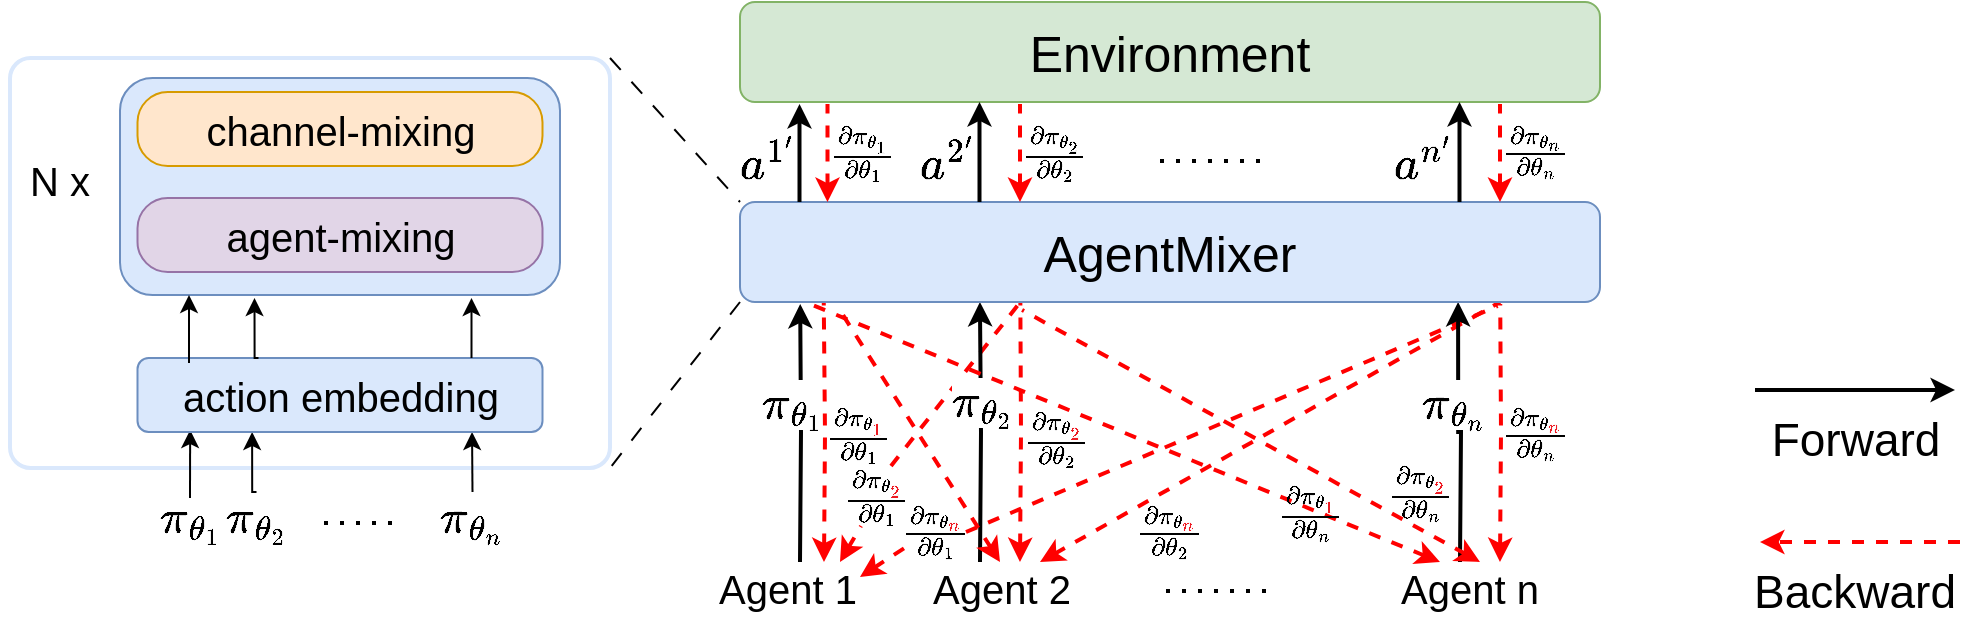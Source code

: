 <mxfile version="21.5.2" type="github">
  <diagram name="Page-1" id="ZG4Qfww9NUMxssmWWQ_g">
    <mxGraphModel dx="2210" dy="895" grid="1" gridSize="10" guides="1" tooltips="1" connect="1" arrows="1" fold="1" page="1" pageScale="1" pageWidth="850" pageHeight="1100" math="1" shadow="0">
      <root>
        <mxCell id="0" />
        <mxCell id="1" parent="0" />
        <mxCell id="wNCD5_dSifdcLgb01J3R-76" value="" style="rounded=1;whiteSpace=wrap;html=1;arcSize=5;strokeColor=#DAE8FC;strokeWidth=2;" parent="1" vertex="1">
          <mxGeometry x="-265" y="428" width="300" height="205" as="geometry" />
        </mxCell>
        <mxCell id="wNCD5_dSifdcLgb01J3R-118" style="edgeStyle=orthogonalEdgeStyle;rounded=0;orthogonalLoop=1;jettySize=auto;html=1;exitX=0.25;exitY=0;exitDx=0;exitDy=0;entryX=0.07;entryY=1.02;entryDx=0;entryDy=0;entryPerimeter=0;strokeWidth=2;" parent="1" target="wNCD5_dSifdcLgb01J3R-69" edge="1">
          <mxGeometry relative="1" as="geometry">
            <mxPoint x="130" y="560" as="targetPoint" />
            <mxPoint x="130" y="680" as="sourcePoint" />
          </mxGeometry>
        </mxCell>
        <mxCell id="wNCD5_dSifdcLgb01J3R-133" value="\( \pi_{\theta _{1}}&amp;nbsp; \)" style="edgeLabel;html=1;align=center;verticalAlign=middle;resizable=0;points=[];fontSize=20;" parent="wNCD5_dSifdcLgb01J3R-118" vertex="1" connectable="0">
          <mxGeometry x="0.249" y="1" relative="1" as="geometry">
            <mxPoint x="-3" y="1" as="offset" />
          </mxGeometry>
        </mxCell>
        <mxCell id="wNCD5_dSifdcLgb01J3R-119" style="edgeStyle=orthogonalEdgeStyle;rounded=0;orthogonalLoop=1;jettySize=auto;html=1;exitX=0.75;exitY=0;exitDx=0;exitDy=0;entryX=0.116;entryY=1;entryDx=0;entryDy=0;entryPerimeter=0;dashed=1;startArrow=classic;startFill=1;endArrow=none;endFill=0;strokeWidth=2;strokeColor=#FF0000;" parent="1" edge="1">
          <mxGeometry relative="1" as="geometry">
            <mxPoint x="142" y="680" as="sourcePoint" />
            <mxPoint x="141.88" y="550" as="targetPoint" />
          </mxGeometry>
        </mxCell>
        <mxCell id="wNCD5_dSifdcLgb01J3R-120" style="rounded=0;orthogonalLoop=1;jettySize=auto;html=1;exitX=0.75;exitY=0;exitDx=0;exitDy=0;entryX=0.326;entryY=1;entryDx=0;entryDy=0;entryPerimeter=0;dashed=1;startArrow=none;startFill=0;endArrow=none;endFill=0;strokeWidth=2;strokeColor=#FF0000;" parent="1" source="wNCD5_dSifdcLgb01J3R-155" target="wNCD5_dSifdcLgb01J3R-69" edge="1">
          <mxGeometry relative="1" as="geometry">
            <mxPoint x="296.25" y="756.5" as="sourcePoint" />
          </mxGeometry>
        </mxCell>
        <mxCell id="wNCD5_dSifdcLgb01J3R-122" style="rounded=0;orthogonalLoop=1;jettySize=auto;html=1;exitX=1;exitY=0.5;exitDx=0;exitDy=0;entryX=0.881;entryY=1.04;entryDx=0;entryDy=0;entryPerimeter=0;dashed=1;startArrow=none;startFill=0;endArrow=none;endFill=0;strokeWidth=2;strokeColor=#FF0000;" parent="1" source="wNCD5_dSifdcLgb01J3R-157" target="wNCD5_dSifdcLgb01J3R-69" edge="1">
          <mxGeometry relative="1" as="geometry" />
        </mxCell>
        <mxCell id="wNCD5_dSifdcLgb01J3R-125" style="edgeStyle=orthogonalEdgeStyle;rounded=0;orthogonalLoop=1;jettySize=auto;html=1;exitX=0.25;exitY=0;exitDx=0;exitDy=0;entryX=0.279;entryY=1;entryDx=0;entryDy=0;entryPerimeter=0;strokeWidth=2;" parent="1" target="wNCD5_dSifdcLgb01J3R-69" edge="1">
          <mxGeometry relative="1" as="geometry">
            <mxPoint x="220" y="680" as="sourcePoint" />
          </mxGeometry>
        </mxCell>
        <mxCell id="wNCD5_dSifdcLgb01J3R-134" value="\( \pi_{\theta _{2}}&amp;nbsp; \)" style="edgeLabel;html=1;align=center;verticalAlign=middle;resizable=0;points=[];fontSize=20;" parent="wNCD5_dSifdcLgb01J3R-125" vertex="1" connectable="0">
          <mxGeometry x="0.231" y="-1" relative="1" as="geometry">
            <mxPoint as="offset" />
          </mxGeometry>
        </mxCell>
        <mxCell id="wNCD5_dSifdcLgb01J3R-126" style="edgeStyle=orthogonalEdgeStyle;rounded=0;orthogonalLoop=1;jettySize=auto;html=1;exitX=0.75;exitY=0;exitDx=0;exitDy=0;entryX=0.326;entryY=1;entryDx=0;entryDy=0;entryPerimeter=0;dashed=1;startArrow=classic;startFill=1;endArrow=none;endFill=0;strokeWidth=2;strokeColor=#FF0000;" parent="1" target="wNCD5_dSifdcLgb01J3R-69" edge="1">
          <mxGeometry relative="1" as="geometry">
            <mxPoint x="240" y="680" as="sourcePoint" />
          </mxGeometry>
        </mxCell>
        <mxCell id="wNCD5_dSifdcLgb01J3R-127" style="rounded=0;orthogonalLoop=1;jettySize=auto;html=1;exitX=0.5;exitY=0;exitDx=0;exitDy=0;entryX=0.116;entryY=1.08;entryDx=0;entryDy=0;entryPerimeter=0;dashed=1;endArrow=none;endFill=0;startArrow=classic;startFill=1;strokeWidth=2;strokeColor=#FF0000;" parent="1" target="wNCD5_dSifdcLgb01J3R-69" edge="1">
          <mxGeometry relative="1" as="geometry">
            <mxPoint x="230" y="680" as="sourcePoint" />
          </mxGeometry>
        </mxCell>
        <mxCell id="wNCD5_dSifdcLgb01J3R-128" style="rounded=0;orthogonalLoop=1;jettySize=auto;html=1;exitX=1;exitY=0;exitDx=0;exitDy=0;dashed=1;endArrow=none;endFill=0;startArrow=classic;startFill=1;strokeWidth=2;strokeColor=#FF0000;" parent="1" edge="1">
          <mxGeometry relative="1" as="geometry">
            <mxPoint x="480" y="550" as="targetPoint" />
            <mxPoint x="250" y="680" as="sourcePoint" />
          </mxGeometry>
        </mxCell>
        <mxCell id="wNCD5_dSifdcLgb01J3R-123" style="edgeStyle=orthogonalEdgeStyle;rounded=0;orthogonalLoop=1;jettySize=auto;html=1;exitX=0.75;exitY=0;exitDx=0;exitDy=0;entryX=0.884;entryY=1.02;entryDx=0;entryDy=0;entryPerimeter=0;dashed=1;startArrow=classic;startFill=1;endArrow=none;endFill=0;strokeWidth=2;strokeColor=#FF0000;" parent="1" target="wNCD5_dSifdcLgb01J3R-69" edge="1">
          <mxGeometry relative="1" as="geometry">
            <mxPoint x="480" y="680" as="sourcePoint" />
          </mxGeometry>
        </mxCell>
        <mxCell id="wNCD5_dSifdcLgb01J3R-124" style="edgeStyle=orthogonalEdgeStyle;rounded=0;orthogonalLoop=1;jettySize=auto;html=1;exitX=0.25;exitY=0;exitDx=0;exitDy=0;entryX=0.835;entryY=1;entryDx=0;entryDy=0;entryPerimeter=0;strokeWidth=2;" parent="1" target="wNCD5_dSifdcLgb01J3R-69" edge="1">
          <mxGeometry relative="1" as="geometry">
            <mxPoint x="460" y="680" as="sourcePoint" />
          </mxGeometry>
        </mxCell>
        <mxCell id="wNCD5_dSifdcLgb01J3R-135" value="\( \pi_{\theta _{n}}&amp;nbsp; \)" style="edgeLabel;html=1;align=center;verticalAlign=middle;resizable=0;points=[];fontSize=20;" parent="wNCD5_dSifdcLgb01J3R-124" vertex="1" connectable="0">
          <mxGeometry x="0.236" y="2" relative="1" as="geometry">
            <mxPoint as="offset" />
          </mxGeometry>
        </mxCell>
        <mxCell id="wNCD5_dSifdcLgb01J3R-129" style="rounded=0;orthogonalLoop=1;jettySize=auto;html=1;exitX=0;exitY=0;exitDx=0;exitDy=0;entryX=0.07;entryY=0.98;entryDx=0;entryDy=0;entryPerimeter=0;startArrow=classic;startFill=1;endArrow=none;endFill=0;dashed=1;strokeWidth=2;strokeColor=#FF0000;" parent="1" target="wNCD5_dSifdcLgb01J3R-69" edge="1">
          <mxGeometry relative="1" as="geometry">
            <mxPoint x="450" y="680" as="sourcePoint" />
          </mxGeometry>
        </mxCell>
        <mxCell id="wNCD5_dSifdcLgb01J3R-132" style="rounded=0;orthogonalLoop=1;jettySize=auto;html=1;exitX=0.5;exitY=0;exitDx=0;exitDy=0;entryX=0.328;entryY=1.08;entryDx=0;entryDy=0;entryPerimeter=0;endArrow=none;endFill=0;startArrow=classic;startFill=1;dashed=1;strokeWidth=2;strokeColor=#FF0000;" parent="1" target="wNCD5_dSifdcLgb01J3R-69" edge="1">
          <mxGeometry relative="1" as="geometry">
            <mxPoint x="470" y="680" as="sourcePoint" />
          </mxGeometry>
        </mxCell>
        <mxCell id="wNCD5_dSifdcLgb01J3R-61" style="edgeStyle=orthogonalEdgeStyle;rounded=0;orthogonalLoop=1;jettySize=auto;html=1;exitX=1;exitY=0.25;exitDx=0;exitDy=0;entryX=0;entryY=0.25;entryDx=0;entryDy=0;strokeWidth=2;" parent="1" edge="1">
          <mxGeometry relative="1" as="geometry">
            <mxPoint x="607.5" y="594" as="sourcePoint" />
            <mxPoint x="707.5" y="594" as="targetPoint" />
          </mxGeometry>
        </mxCell>
        <mxCell id="wNCD5_dSifdcLgb01J3R-62" value="&lt;font style=&quot;font-size: 23px;&quot;&gt;Forward&lt;/font&gt;" style="text;html=1;strokeColor=none;fillColor=none;align=center;verticalAlign=middle;whiteSpace=wrap;rounded=0;fontSize=23;" parent="1" vertex="1">
          <mxGeometry x="617.5" y="604" width="80" height="30" as="geometry" />
        </mxCell>
        <mxCell id="wNCD5_dSifdcLgb01J3R-63" style="edgeStyle=orthogonalEdgeStyle;rounded=0;orthogonalLoop=1;jettySize=auto;html=1;exitX=0;exitY=0.75;exitDx=0;exitDy=0;entryX=1;entryY=0.75;entryDx=0;entryDy=0;strokeColor=#FF0000;dashed=1;strokeWidth=2;" parent="1" edge="1">
          <mxGeometry relative="1" as="geometry">
            <mxPoint x="710" y="670" as="sourcePoint" />
            <mxPoint x="610" y="670" as="targetPoint" />
          </mxGeometry>
        </mxCell>
        <mxCell id="wNCD5_dSifdcLgb01J3R-64" value="&lt;font style=&quot;font-size: 23px;&quot;&gt;Backward&lt;/font&gt;" style="text;html=1;strokeColor=none;fillColor=none;align=center;verticalAlign=middle;whiteSpace=wrap;rounded=0;" parent="1" vertex="1">
          <mxGeometry x="600" y="680" width="115" height="30" as="geometry" />
        </mxCell>
        <mxCell id="wNCD5_dSifdcLgb01J3R-78" style="rounded=0;orthogonalLoop=1;jettySize=auto;html=1;exitX=0;exitY=1;exitDx=0;exitDy=0;entryX=1;entryY=1;entryDx=0;entryDy=0;dashed=1;dashPattern=8 8;endArrow=none;endFill=0;strokeWidth=1;" parent="1" source="wNCD5_dSifdcLgb01J3R-69" target="wNCD5_dSifdcLgb01J3R-76" edge="1">
          <mxGeometry relative="1" as="geometry" />
        </mxCell>
        <mxCell id="wNCD5_dSifdcLgb01J3R-69" value="&lt;span style=&quot;font-size: 25px;&quot;&gt;AgentMixer&lt;/span&gt;" style="rounded=1;whiteSpace=wrap;html=1;fillColor=#dae8fc;strokeColor=#6c8ebf;" parent="1" vertex="1">
          <mxGeometry x="100" y="500" width="430" height="50" as="geometry" />
        </mxCell>
        <mxCell id="wNCD5_dSifdcLgb01J3R-71" value="\(\frac{\partial\pi_{\theta _{\color{Red} 1}}}{\partial\theta _1} \)" style="text;html=1;strokeColor=none;fillColor=none;align=center;verticalAlign=middle;whiteSpace=wrap;rounded=0;fontSize=15;fontColor=#000000;" parent="1" vertex="1">
          <mxGeometry x="144" y="601" width="30" height="30" as="geometry" />
        </mxCell>
        <mxCell id="wNCD5_dSifdcLgb01J3R-72" value="\( \frac{\partial\pi_{\theta _1}}{\partial\theta _1} \)" style="text;html=1;strokeColor=none;fillColor=none;align=center;verticalAlign=middle;whiteSpace=wrap;rounded=0;fontSize=15;fontColor=#000000;" parent="1" vertex="1">
          <mxGeometry x="153" y="460" width="17" height="30" as="geometry" />
        </mxCell>
        <mxCell id="wNCD5_dSifdcLgb01J3R-77" style="rounded=0;orthogonalLoop=1;jettySize=auto;html=1;exitX=1;exitY=0;exitDx=0;exitDy=0;entryX=0;entryY=0;entryDx=0;entryDy=0;dashed=1;dashPattern=8 8;endArrow=none;endFill=0;" parent="1" source="wNCD5_dSifdcLgb01J3R-76" target="wNCD5_dSifdcLgb01J3R-69" edge="1">
          <mxGeometry relative="1" as="geometry" />
        </mxCell>
        <mxCell id="wNCD5_dSifdcLgb01J3R-86" style="edgeStyle=orthogonalEdgeStyle;rounded=0;orthogonalLoop=1;jettySize=auto;html=1;exitX=0.5;exitY=0;exitDx=0;exitDy=0;entryX=0.13;entryY=0.973;entryDx=0;entryDy=0;entryPerimeter=0;" parent="1" source="wNCD5_dSifdcLgb01J3R-80" target="wNCD5_dSifdcLgb01J3R-84" edge="1">
          <mxGeometry relative="1" as="geometry" />
        </mxCell>
        <mxCell id="wNCD5_dSifdcLgb01J3R-80" value="\( \pi_{\theta _{1}}&amp;nbsp; \)" style="text;html=1;strokeColor=none;fillColor=none;align=center;verticalAlign=middle;whiteSpace=wrap;rounded=0;fontSize=20;" parent="1" vertex="1">
          <mxGeometry x="-185" y="648" width="20" height="20" as="geometry" />
        </mxCell>
        <mxCell id="wNCD5_dSifdcLgb01J3R-87" style="edgeStyle=orthogonalEdgeStyle;rounded=0;orthogonalLoop=1;jettySize=auto;html=1;exitX=0.5;exitY=0;exitDx=0;exitDy=0;entryX=0.283;entryY=1;entryDx=0;entryDy=0;entryPerimeter=0;" parent="1" source="wNCD5_dSifdcLgb01J3R-81" target="wNCD5_dSifdcLgb01J3R-84" edge="1">
          <mxGeometry relative="1" as="geometry" />
        </mxCell>
        <mxCell id="wNCD5_dSifdcLgb01J3R-81" value="\( \pi_{\theta _{2}}&amp;nbsp; \)" style="text;html=1;strokeColor=none;fillColor=none;align=center;verticalAlign=middle;whiteSpace=wrap;rounded=0;fontSize=20;" parent="1" vertex="1">
          <mxGeometry x="-153" y="645" width="22.5" height="26" as="geometry" />
        </mxCell>
        <mxCell id="wNCD5_dSifdcLgb01J3R-88" style="edgeStyle=orthogonalEdgeStyle;rounded=0;orthogonalLoop=1;jettySize=auto;html=1;exitX=0.5;exitY=0;exitDx=0;exitDy=0;entryX=0.826;entryY=1;entryDx=0;entryDy=0;entryPerimeter=0;" parent="1" source="wNCD5_dSifdcLgb01J3R-82" target="wNCD5_dSifdcLgb01J3R-84" edge="1">
          <mxGeometry relative="1" as="geometry" />
        </mxCell>
        <mxCell id="wNCD5_dSifdcLgb01J3R-82" value="\( \pi_{\theta _{n}}&amp;nbsp; \)" style="text;html=1;strokeColor=none;fillColor=none;align=center;verticalAlign=middle;whiteSpace=wrap;rounded=0;fontSize=20;" parent="1" vertex="1">
          <mxGeometry x="-45" y="645" width="22.5" height="26" as="geometry" />
        </mxCell>
        <mxCell id="wNCD5_dSifdcLgb01J3R-83" value="" style="endArrow=none;dashed=1;html=1;dashPattern=1 3;strokeWidth=2;rounded=0;" parent="1" edge="1">
          <mxGeometry width="50" height="50" relative="1" as="geometry">
            <mxPoint x="-108" y="660.5" as="sourcePoint" />
            <mxPoint x="-68" y="660.5" as="targetPoint" />
          </mxGeometry>
        </mxCell>
        <mxCell id="wNCD5_dSifdcLgb01J3R-84" value="&lt;span style=&quot;font-size: 20px;&quot;&gt;action embedding&lt;/span&gt;" style="rounded=1;whiteSpace=wrap;html=1;fillColor=#dae8fc;strokeColor=#6c8ebf;fontSize=20;" parent="1" vertex="1">
          <mxGeometry x="-201.25" y="578" width="202.5" height="37" as="geometry" />
        </mxCell>
        <mxCell id="wNCD5_dSifdcLgb01J3R-91" value="" style="rounded=1;whiteSpace=wrap;html=1;fillColor=#dae8fc;strokeColor=#6c8ebf;fontSize=20;" parent="1" vertex="1">
          <mxGeometry x="-210" y="438" width="220" height="108.5" as="geometry" />
        </mxCell>
        <mxCell id="wNCD5_dSifdcLgb01J3R-90" value="channel-mixing" style="rounded=1;whiteSpace=wrap;html=1;fillColor=#ffe6cc;strokeColor=#d79b00;fontSize=20;arcSize=41;" parent="1" vertex="1">
          <mxGeometry x="-201.25" y="445" width="202.5" height="37" as="geometry" />
        </mxCell>
        <mxCell id="wNCD5_dSifdcLgb01J3R-92" value="agent-mixing" style="rounded=1;whiteSpace=wrap;html=1;fillColor=#e1d5e7;strokeColor=#9673a6;fontSize=20;arcSize=41;" parent="1" vertex="1">
          <mxGeometry x="-201.25" y="498" width="202.5" height="37" as="geometry" />
        </mxCell>
        <mxCell id="wNCD5_dSifdcLgb01J3R-93" value="&lt;font style=&quot;font-size: 20px;&quot;&gt;N x&lt;/font&gt;" style="text;html=1;strokeColor=none;fillColor=none;align=center;verticalAlign=middle;whiteSpace=wrap;rounded=0;" parent="1" vertex="1">
          <mxGeometry x="-270" y="474" width="60" height="30" as="geometry" />
        </mxCell>
        <mxCell id="wNCD5_dSifdcLgb01J3R-96" style="edgeStyle=orthogonalEdgeStyle;rounded=0;orthogonalLoop=1;jettySize=auto;html=1;exitX=0.5;exitY=0;exitDx=0;exitDy=0;entryX=0.13;entryY=0.973;entryDx=0;entryDy=0;entryPerimeter=0;" parent="1" edge="1">
          <mxGeometry relative="1" as="geometry">
            <mxPoint x="-175.5" y="580.5" as="sourcePoint" />
            <mxPoint x="-175.5" y="546.5" as="targetPoint" />
          </mxGeometry>
        </mxCell>
        <mxCell id="wNCD5_dSifdcLgb01J3R-97" style="edgeStyle=orthogonalEdgeStyle;rounded=0;orthogonalLoop=1;jettySize=auto;html=1;exitX=0.5;exitY=0;exitDx=0;exitDy=0;entryX=0.283;entryY=1;entryDx=0;entryDy=0;entryPerimeter=0;" parent="1" edge="1">
          <mxGeometry relative="1" as="geometry">
            <mxPoint x="-140.75" y="578" as="sourcePoint" />
            <mxPoint x="-142.75" y="548" as="targetPoint" />
          </mxGeometry>
        </mxCell>
        <mxCell id="wNCD5_dSifdcLgb01J3R-98" style="edgeStyle=orthogonalEdgeStyle;rounded=0;orthogonalLoop=1;jettySize=auto;html=1;exitX=0.5;exitY=0;exitDx=0;exitDy=0;entryX=0.826;entryY=1;entryDx=0;entryDy=0;entryPerimeter=0;" parent="1" edge="1">
          <mxGeometry relative="1" as="geometry">
            <mxPoint x="-34.25" y="578" as="sourcePoint" />
            <mxPoint x="-34.25" y="548" as="targetPoint" />
          </mxGeometry>
        </mxCell>
        <mxCell id="wNCD5_dSifdcLgb01J3R-113" value="&lt;span style=&quot;font-size: 25px;&quot;&gt;Environment&lt;/span&gt;" style="rounded=1;whiteSpace=wrap;html=1;fillColor=#d5e8d4;strokeColor=#82b366;" parent="1" vertex="1">
          <mxGeometry x="100" y="400" width="430" height="50" as="geometry" />
        </mxCell>
        <mxCell id="wNCD5_dSifdcLgb01J3R-136" value="&lt;span style=&quot;color: rgb(0, 0, 0); font-family: Helvetica; font-size: 20px; font-style: normal; font-variant-ligatures: normal; font-variant-caps: normal; font-weight: 400; letter-spacing: normal; orphans: 2; text-align: center; text-indent: 0px; text-transform: none; widows: 2; word-spacing: 0px; -webkit-text-stroke-width: 0px; background-color: rgb(255, 255, 255); text-decoration-thickness: initial; text-decoration-style: initial; text-decoration-color: initial; float: none; display: inline !important;&quot;&gt;\( a^{1&#39;} \)&lt;/span&gt;" style="text;whiteSpace=wrap;html=1;" parent="1" vertex="1">
          <mxGeometry x="98" y="460" width="20" height="40" as="geometry" />
        </mxCell>
        <mxCell id="wNCD5_dSifdcLgb01J3R-137" style="edgeStyle=orthogonalEdgeStyle;rounded=0;orthogonalLoop=1;jettySize=auto;html=1;exitX=0.25;exitY=0;exitDx=0;exitDy=0;entryX=0.07;entryY=1.02;entryDx=0;entryDy=0;entryPerimeter=0;strokeWidth=2;" parent="1" edge="1">
          <mxGeometry relative="1" as="geometry">
            <mxPoint x="129.75" y="451" as="targetPoint" />
            <mxPoint x="129.75" y="500" as="sourcePoint" />
          </mxGeometry>
        </mxCell>
        <mxCell id="wNCD5_dSifdcLgb01J3R-139" style="edgeStyle=orthogonalEdgeStyle;rounded=0;orthogonalLoop=1;jettySize=auto;html=1;exitX=0.25;exitY=0;exitDx=0;exitDy=0;entryX=0.279;entryY=1;entryDx=0;entryDy=0;entryPerimeter=0;strokeWidth=2;" parent="1" edge="1">
          <mxGeometry relative="1" as="geometry">
            <mxPoint x="219.75" y="500" as="sourcePoint" />
            <mxPoint x="219.75" y="450" as="targetPoint" />
          </mxGeometry>
        </mxCell>
        <mxCell id="wNCD5_dSifdcLgb01J3R-141" style="edgeStyle=orthogonalEdgeStyle;rounded=0;orthogonalLoop=1;jettySize=auto;html=1;exitX=0.25;exitY=0;exitDx=0;exitDy=0;entryX=0.835;entryY=1;entryDx=0;entryDy=0;entryPerimeter=0;strokeWidth=2;" parent="1" edge="1">
          <mxGeometry relative="1" as="geometry">
            <mxPoint x="459.75" y="500" as="sourcePoint" />
            <mxPoint x="459.75" y="450" as="targetPoint" />
          </mxGeometry>
        </mxCell>
        <mxCell id="wNCD5_dSifdcLgb01J3R-144" value="&lt;span style=&quot;color: rgb(0, 0, 0); font-family: Helvetica; font-size: 20px; font-style: normal; font-variant-ligatures: normal; font-variant-caps: normal; font-weight: 400; letter-spacing: normal; orphans: 2; text-align: center; text-indent: 0px; text-transform: none; widows: 2; word-spacing: 0px; -webkit-text-stroke-width: 0px; background-color: rgb(255, 255, 255); text-decoration-thickness: initial; text-decoration-style: initial; text-decoration-color: initial; float: none; display: inline !important;&quot;&gt;\( a^{2&#39;} \)&lt;/span&gt;" style="text;whiteSpace=wrap;html=1;" parent="1" vertex="1">
          <mxGeometry x="188" y="460" width="20" height="40" as="geometry" />
        </mxCell>
        <mxCell id="wNCD5_dSifdcLgb01J3R-145" value="&lt;span style=&quot;color: rgb(0, 0, 0); font-family: Helvetica; font-size: 20px; font-style: normal; font-variant-ligatures: normal; font-variant-caps: normal; font-weight: 400; letter-spacing: normal; orphans: 2; text-align: center; text-indent: 0px; text-transform: none; widows: 2; word-spacing: 0px; -webkit-text-stroke-width: 0px; background-color: rgb(255, 255, 255); text-decoration-thickness: initial; text-decoration-style: initial; text-decoration-color: initial; float: none; display: inline !important;&quot;&gt;\( a^{n&#39;} \)&lt;/span&gt;" style="text;whiteSpace=wrap;html=1;" parent="1" vertex="1">
          <mxGeometry x="425" y="460" width="20" height="40" as="geometry" />
        </mxCell>
        <mxCell id="wNCD5_dSifdcLgb01J3R-146" value="" style="endArrow=none;dashed=1;html=1;dashPattern=1 3;strokeWidth=2;rounded=0;" parent="1" edge="1">
          <mxGeometry width="50" height="50" relative="1" as="geometry">
            <mxPoint x="310" y="479.5" as="sourcePoint" />
            <mxPoint x="360" y="479.5" as="targetPoint" />
          </mxGeometry>
        </mxCell>
        <mxCell id="wNCD5_dSifdcLgb01J3R-147" value="" style="endArrow=none;dashed=1;html=1;dashPattern=1 3;strokeWidth=2;rounded=0;" parent="1" edge="1">
          <mxGeometry width="50" height="50" relative="1" as="geometry">
            <mxPoint x="313" y="694.5" as="sourcePoint" />
            <mxPoint x="363" y="694.5" as="targetPoint" />
          </mxGeometry>
        </mxCell>
        <mxCell id="wNCD5_dSifdcLgb01J3R-150" style="edgeStyle=orthogonalEdgeStyle;rounded=0;orthogonalLoop=1;jettySize=auto;html=1;exitX=0.25;exitY=0;exitDx=0;exitDy=0;entryX=0.07;entryY=1.02;entryDx=0;entryDy=0;entryPerimeter=0;strokeWidth=2;dashed=1;strokeColor=#FF0000;startArrow=classic;startFill=1;endArrow=none;endFill=0;" parent="1" edge="1">
          <mxGeometry relative="1" as="geometry">
            <mxPoint x="143.75" y="451" as="targetPoint" />
            <mxPoint x="143.75" y="500" as="sourcePoint" />
          </mxGeometry>
        </mxCell>
        <mxCell id="wNCD5_dSifdcLgb01J3R-151" value="\( \frac{\partial\pi_{\theta _2}}{\partial\theta _2} \)" style="text;html=1;strokeColor=none;fillColor=none;align=center;verticalAlign=middle;whiteSpace=wrap;rounded=0;fontSize=15;fontColor=#000000;" parent="1" vertex="1">
          <mxGeometry x="249.25" y="460" width="17" height="30" as="geometry" />
        </mxCell>
        <mxCell id="wNCD5_dSifdcLgb01J3R-152" style="edgeStyle=orthogonalEdgeStyle;rounded=0;orthogonalLoop=1;jettySize=auto;html=1;exitX=0.25;exitY=0;exitDx=0;exitDy=0;entryX=0.07;entryY=1.02;entryDx=0;entryDy=0;entryPerimeter=0;strokeWidth=2;dashed=1;strokeColor=#FF0000;startArrow=classic;startFill=1;endArrow=none;endFill=0;" parent="1" edge="1">
          <mxGeometry relative="1" as="geometry">
            <mxPoint x="240" y="451" as="targetPoint" />
            <mxPoint x="240" y="500" as="sourcePoint" />
          </mxGeometry>
        </mxCell>
        <mxCell id="wNCD5_dSifdcLgb01J3R-153" value="\( \frac{\partial\pi_{\theta _n}}{\partial\theta _n} \)" style="text;html=1;strokeColor=none;fillColor=none;align=center;verticalAlign=middle;whiteSpace=wrap;rounded=0;fontSize=15;fontColor=#000000;" parent="1" vertex="1">
          <mxGeometry x="489.25" y="460" width="17" height="30" as="geometry" />
        </mxCell>
        <mxCell id="wNCD5_dSifdcLgb01J3R-154" style="edgeStyle=orthogonalEdgeStyle;rounded=0;orthogonalLoop=1;jettySize=auto;html=1;exitX=0.25;exitY=0;exitDx=0;exitDy=0;entryX=0.07;entryY=1.02;entryDx=0;entryDy=0;entryPerimeter=0;strokeWidth=2;dashed=1;strokeColor=#FF0000;startArrow=classic;startFill=1;endArrow=none;endFill=0;" parent="1" edge="1">
          <mxGeometry relative="1" as="geometry">
            <mxPoint x="480" y="451" as="targetPoint" />
            <mxPoint x="480" y="500" as="sourcePoint" />
          </mxGeometry>
        </mxCell>
        <mxCell id="wNCD5_dSifdcLgb01J3R-156" value="" style="rounded=0;orthogonalLoop=1;jettySize=auto;html=1;exitX=0.75;exitY=0;exitDx=0;exitDy=0;entryX=0.25;entryY=1;entryDx=0;entryDy=0;dashed=1;startArrow=classic;startFill=1;endArrow=none;endFill=0;strokeWidth=2;strokeColor=#FF0000;" parent="1" target="wNCD5_dSifdcLgb01J3R-155" edge="1">
          <mxGeometry relative="1" as="geometry">
            <mxPoint x="150" y="680" as="sourcePoint" />
            <mxPoint x="240" y="550" as="targetPoint" />
          </mxGeometry>
        </mxCell>
        <mxCell id="wNCD5_dSifdcLgb01J3R-155" value="\(\frac{\partial\pi_{\theta _{\color{Red} 2}}}{\partial\theta _1} \)" style="text;html=1;strokeColor=none;fillColor=none;align=center;verticalAlign=middle;whiteSpace=wrap;rounded=0;fontSize=15;fontColor=#000000;" parent="1" vertex="1">
          <mxGeometry x="153" y="632" width="30" height="30" as="geometry" />
        </mxCell>
        <mxCell id="wNCD5_dSifdcLgb01J3R-158" value="" style="rounded=0;orthogonalLoop=1;jettySize=auto;html=1;exitX=1;exitY=0.25;exitDx=0;exitDy=0;entryX=0;entryY=0.75;entryDx=0;entryDy=0;dashed=1;startArrow=classic;startFill=1;endArrow=none;endFill=0;strokeWidth=2;strokeColor=#FF0000;" parent="1" target="wNCD5_dSifdcLgb01J3R-157" edge="1">
          <mxGeometry relative="1" as="geometry">
            <mxPoint x="160" y="687.5" as="sourcePoint" />
            <mxPoint x="479" y="552" as="targetPoint" />
          </mxGeometry>
        </mxCell>
        <mxCell id="wNCD5_dSifdcLgb01J3R-157" value="\(\frac{\partial\pi_{\theta _{\color{Red} n}}}{\partial\theta _1} \)" style="text;html=1;strokeColor=none;fillColor=none;align=center;verticalAlign=middle;whiteSpace=wrap;rounded=0;fontSize=15;fontColor=#000000;" parent="1" vertex="1">
          <mxGeometry x="183" y="650" width="30" height="30" as="geometry" />
        </mxCell>
        <mxCell id="wNCD5_dSifdcLgb01J3R-160" value="\(\frac{\partial\pi_{\theta _{\color{Red} n}}}{\partial\theta _n} \)" style="text;html=1;strokeColor=none;fillColor=none;align=center;verticalAlign=middle;whiteSpace=wrap;rounded=0;fontSize=15;fontColor=#000000;" parent="1" vertex="1">
          <mxGeometry x="482.75" y="601" width="30" height="30" as="geometry" />
        </mxCell>
        <mxCell id="wNCD5_dSifdcLgb01J3R-161" value="\(\frac{\partial\pi_{\theta _{\color{Red} 2}}}{\partial\theta _2} \)" style="text;html=1;strokeColor=none;fillColor=none;align=center;verticalAlign=middle;whiteSpace=wrap;rounded=0;fontSize=15;fontColor=#000000;" parent="1" vertex="1">
          <mxGeometry x="242.75" y="603" width="30" height="30" as="geometry" />
        </mxCell>
        <mxCell id="wNCD5_dSifdcLgb01J3R-162" value="\(\frac{\partial\pi_{\theta _{\color{Red} n}}}{\partial\theta _2} \)" style="text;html=1;strokeColor=none;fillColor=none;align=center;verticalAlign=middle;whiteSpace=wrap;rounded=0;fontSize=15;fontColor=#000000;" parent="1" vertex="1">
          <mxGeometry x="300" y="650" width="30" height="30" as="geometry" />
        </mxCell>
        <mxCell id="wNCD5_dSifdcLgb01J3R-163" value="\(\frac{\partial\pi_{\theta _{\color{Red} 2}}}{\partial\theta _n} \)" style="text;html=1;strokeColor=none;fillColor=none;align=center;verticalAlign=middle;whiteSpace=wrap;rounded=0;fontSize=15;fontColor=#000000;" parent="1" vertex="1">
          <mxGeometry x="425" y="631" width="30" height="30" as="geometry" />
        </mxCell>
        <mxCell id="wNCD5_dSifdcLgb01J3R-164" value="\(\frac{\partial\pi_{\theta _{\color{Red} 1}}}{\partial\theta _n} \)" style="text;html=1;strokeColor=none;fillColor=none;align=center;verticalAlign=middle;whiteSpace=wrap;rounded=0;fontSize=15;fontColor=#000000;" parent="1" vertex="1">
          <mxGeometry x="370" y="641" width="30" height="30" as="geometry" />
        </mxCell>
        <mxCell id="TFMoK7rB1QQETfuXwAQo-1" value="&lt;font style=&quot;font-size: 20px;&quot;&gt;Agent 1&lt;/font&gt;" style="text;html=1;strokeColor=none;fillColor=none;align=center;verticalAlign=middle;whiteSpace=wrap;rounded=0;" vertex="1" parent="1">
          <mxGeometry x="83" y="678" width="82" height="30" as="geometry" />
        </mxCell>
        <mxCell id="TFMoK7rB1QQETfuXwAQo-2" value="&lt;font style=&quot;font-size: 20px;&quot;&gt;Agent 2&lt;/font&gt;" style="text;html=1;strokeColor=none;fillColor=none;align=center;verticalAlign=middle;whiteSpace=wrap;rounded=0;" vertex="1" parent="1">
          <mxGeometry x="190" y="678" width="82" height="30" as="geometry" />
        </mxCell>
        <mxCell id="TFMoK7rB1QQETfuXwAQo-3" value="&lt;font style=&quot;font-size: 20px;&quot;&gt;Agent n&lt;/font&gt;" style="text;html=1;strokeColor=none;fillColor=none;align=center;verticalAlign=middle;whiteSpace=wrap;rounded=0;" vertex="1" parent="1">
          <mxGeometry x="424.25" y="678" width="82" height="30" as="geometry" />
        </mxCell>
      </root>
    </mxGraphModel>
  </diagram>
</mxfile>
